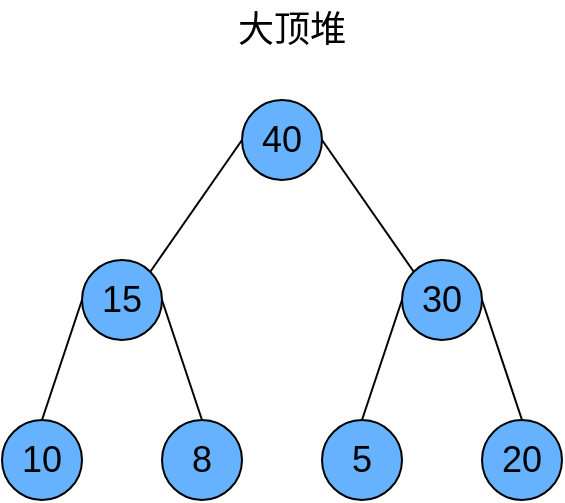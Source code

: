 <mxfile>
    <diagram id="3DzxMdnaXKdd2nlTBf4H" name="Page-1">
        <mxGraphModel dx="851" dy="546" grid="1" gridSize="10" guides="1" tooltips="1" connect="1" arrows="1" fold="1" page="1" pageScale="1" pageWidth="850" pageHeight="1100" math="0" shadow="0">
            <root>
                <mxCell id="0"/>
                <mxCell id="1" parent="0"/>
                <mxCell id="2" style="edgeStyle=none;html=1;exitX=0;exitY=0.5;exitDx=0;exitDy=0;entryX=1;entryY=0;entryDx=0;entryDy=0;endArrow=none;endFill=0;" edge="1" parent="1" source="4" target="7">
                    <mxGeometry relative="1" as="geometry"/>
                </mxCell>
                <mxCell id="3" style="edgeStyle=none;html=1;exitX=1;exitY=0.5;exitDx=0;exitDy=0;entryX=0;entryY=0;entryDx=0;entryDy=0;endArrow=none;endFill=0;" edge="1" parent="1" source="4" target="12">
                    <mxGeometry relative="1" as="geometry"/>
                </mxCell>
                <mxCell id="4" value="&lt;font style=&quot;color: rgb(0, 0, 0); font-size: 18px;&quot;&gt;40&lt;/font&gt;" style="ellipse;whiteSpace=wrap;html=1;aspect=fixed;fillColor=#66B2FF;" vertex="1" parent="1">
                    <mxGeometry x="320" y="120" width="40" height="40" as="geometry"/>
                </mxCell>
                <mxCell id="5" style="edgeStyle=none;html=1;exitX=1;exitY=0.5;exitDx=0;exitDy=0;entryX=0.5;entryY=0;entryDx=0;entryDy=0;endArrow=none;endFill=0;" edge="1" parent="1" source="7" target="8">
                    <mxGeometry relative="1" as="geometry"/>
                </mxCell>
                <mxCell id="6" style="edgeStyle=none;html=1;exitX=0;exitY=0.5;exitDx=0;exitDy=0;entryX=0.5;entryY=0;entryDx=0;entryDy=0;endArrow=none;endFill=0;" edge="1" parent="1" source="7" target="9">
                    <mxGeometry relative="1" as="geometry"/>
                </mxCell>
                <mxCell id="7" value="&lt;font style=&quot;color: rgb(0, 0, 0); font-size: 18px;&quot;&gt;15&lt;/font&gt;" style="ellipse;whiteSpace=wrap;html=1;aspect=fixed;fillColor=#66B2FF;" vertex="1" parent="1">
                    <mxGeometry x="240" y="200" width="40" height="40" as="geometry"/>
                </mxCell>
                <mxCell id="8" value="&lt;font style=&quot;color: rgb(0, 0, 0); font-size: 18px;&quot;&gt;8&lt;/font&gt;" style="ellipse;whiteSpace=wrap;html=1;aspect=fixed;fillColor=#66B2FF;" vertex="1" parent="1">
                    <mxGeometry x="280" y="280" width="40" height="40" as="geometry"/>
                </mxCell>
                <mxCell id="9" value="&lt;font style=&quot;color: rgb(0, 0, 0); font-size: 18px;&quot;&gt;10&lt;/font&gt;" style="ellipse;whiteSpace=wrap;html=1;aspect=fixed;fillColor=#66B2FF;" vertex="1" parent="1">
                    <mxGeometry x="200" y="280" width="40" height="40" as="geometry"/>
                </mxCell>
                <mxCell id="10" style="edgeStyle=none;html=1;exitX=1;exitY=0.5;exitDx=0;exitDy=0;entryX=0.5;entryY=0;entryDx=0;entryDy=0;endArrow=none;endFill=0;" edge="1" parent="1" source="12" target="15">
                    <mxGeometry relative="1" as="geometry"/>
                </mxCell>
                <mxCell id="11" style="edgeStyle=none;html=1;exitX=0;exitY=0.5;exitDx=0;exitDy=0;entryX=0.5;entryY=0;entryDx=0;entryDy=0;endArrow=none;endFill=0;" edge="1" parent="1" source="12" target="16">
                    <mxGeometry relative="1" as="geometry"/>
                </mxCell>
                <mxCell id="12" value="&lt;font style=&quot;color: rgb(0, 0, 0); font-size: 18px;&quot;&gt;30&lt;/font&gt;" style="ellipse;whiteSpace=wrap;html=1;aspect=fixed;fillColor=#66B2FF;" vertex="1" parent="1">
                    <mxGeometry x="400" y="200" width="40" height="40" as="geometry"/>
                </mxCell>
                <mxCell id="15" value="&lt;font style=&quot;color: rgb(0, 0, 0); font-size: 18px;&quot;&gt;20&lt;/font&gt;" style="ellipse;whiteSpace=wrap;html=1;aspect=fixed;fillColor=#66B2FF;" vertex="1" parent="1">
                    <mxGeometry x="440" y="280" width="40" height="40" as="geometry"/>
                </mxCell>
                <mxCell id="16" value="&lt;font style=&quot;color: rgb(0, 0, 0); font-size: 18px;&quot;&gt;5&lt;/font&gt;" style="ellipse;whiteSpace=wrap;html=1;aspect=fixed;fillColor=#66B2FF;" vertex="1" parent="1">
                    <mxGeometry x="360" y="280" width="40" height="40" as="geometry"/>
                </mxCell>
                <mxCell id="17" value="&lt;span style=&quot;font-size: 18px;&quot;&gt;大顶堆&lt;/span&gt;" style="text;html=1;align=center;verticalAlign=middle;whiteSpace=wrap;rounded=0;" vertex="1" parent="1">
                    <mxGeometry x="260" y="70" width="170" height="30" as="geometry"/>
                </mxCell>
            </root>
        </mxGraphModel>
    </diagram>
</mxfile>